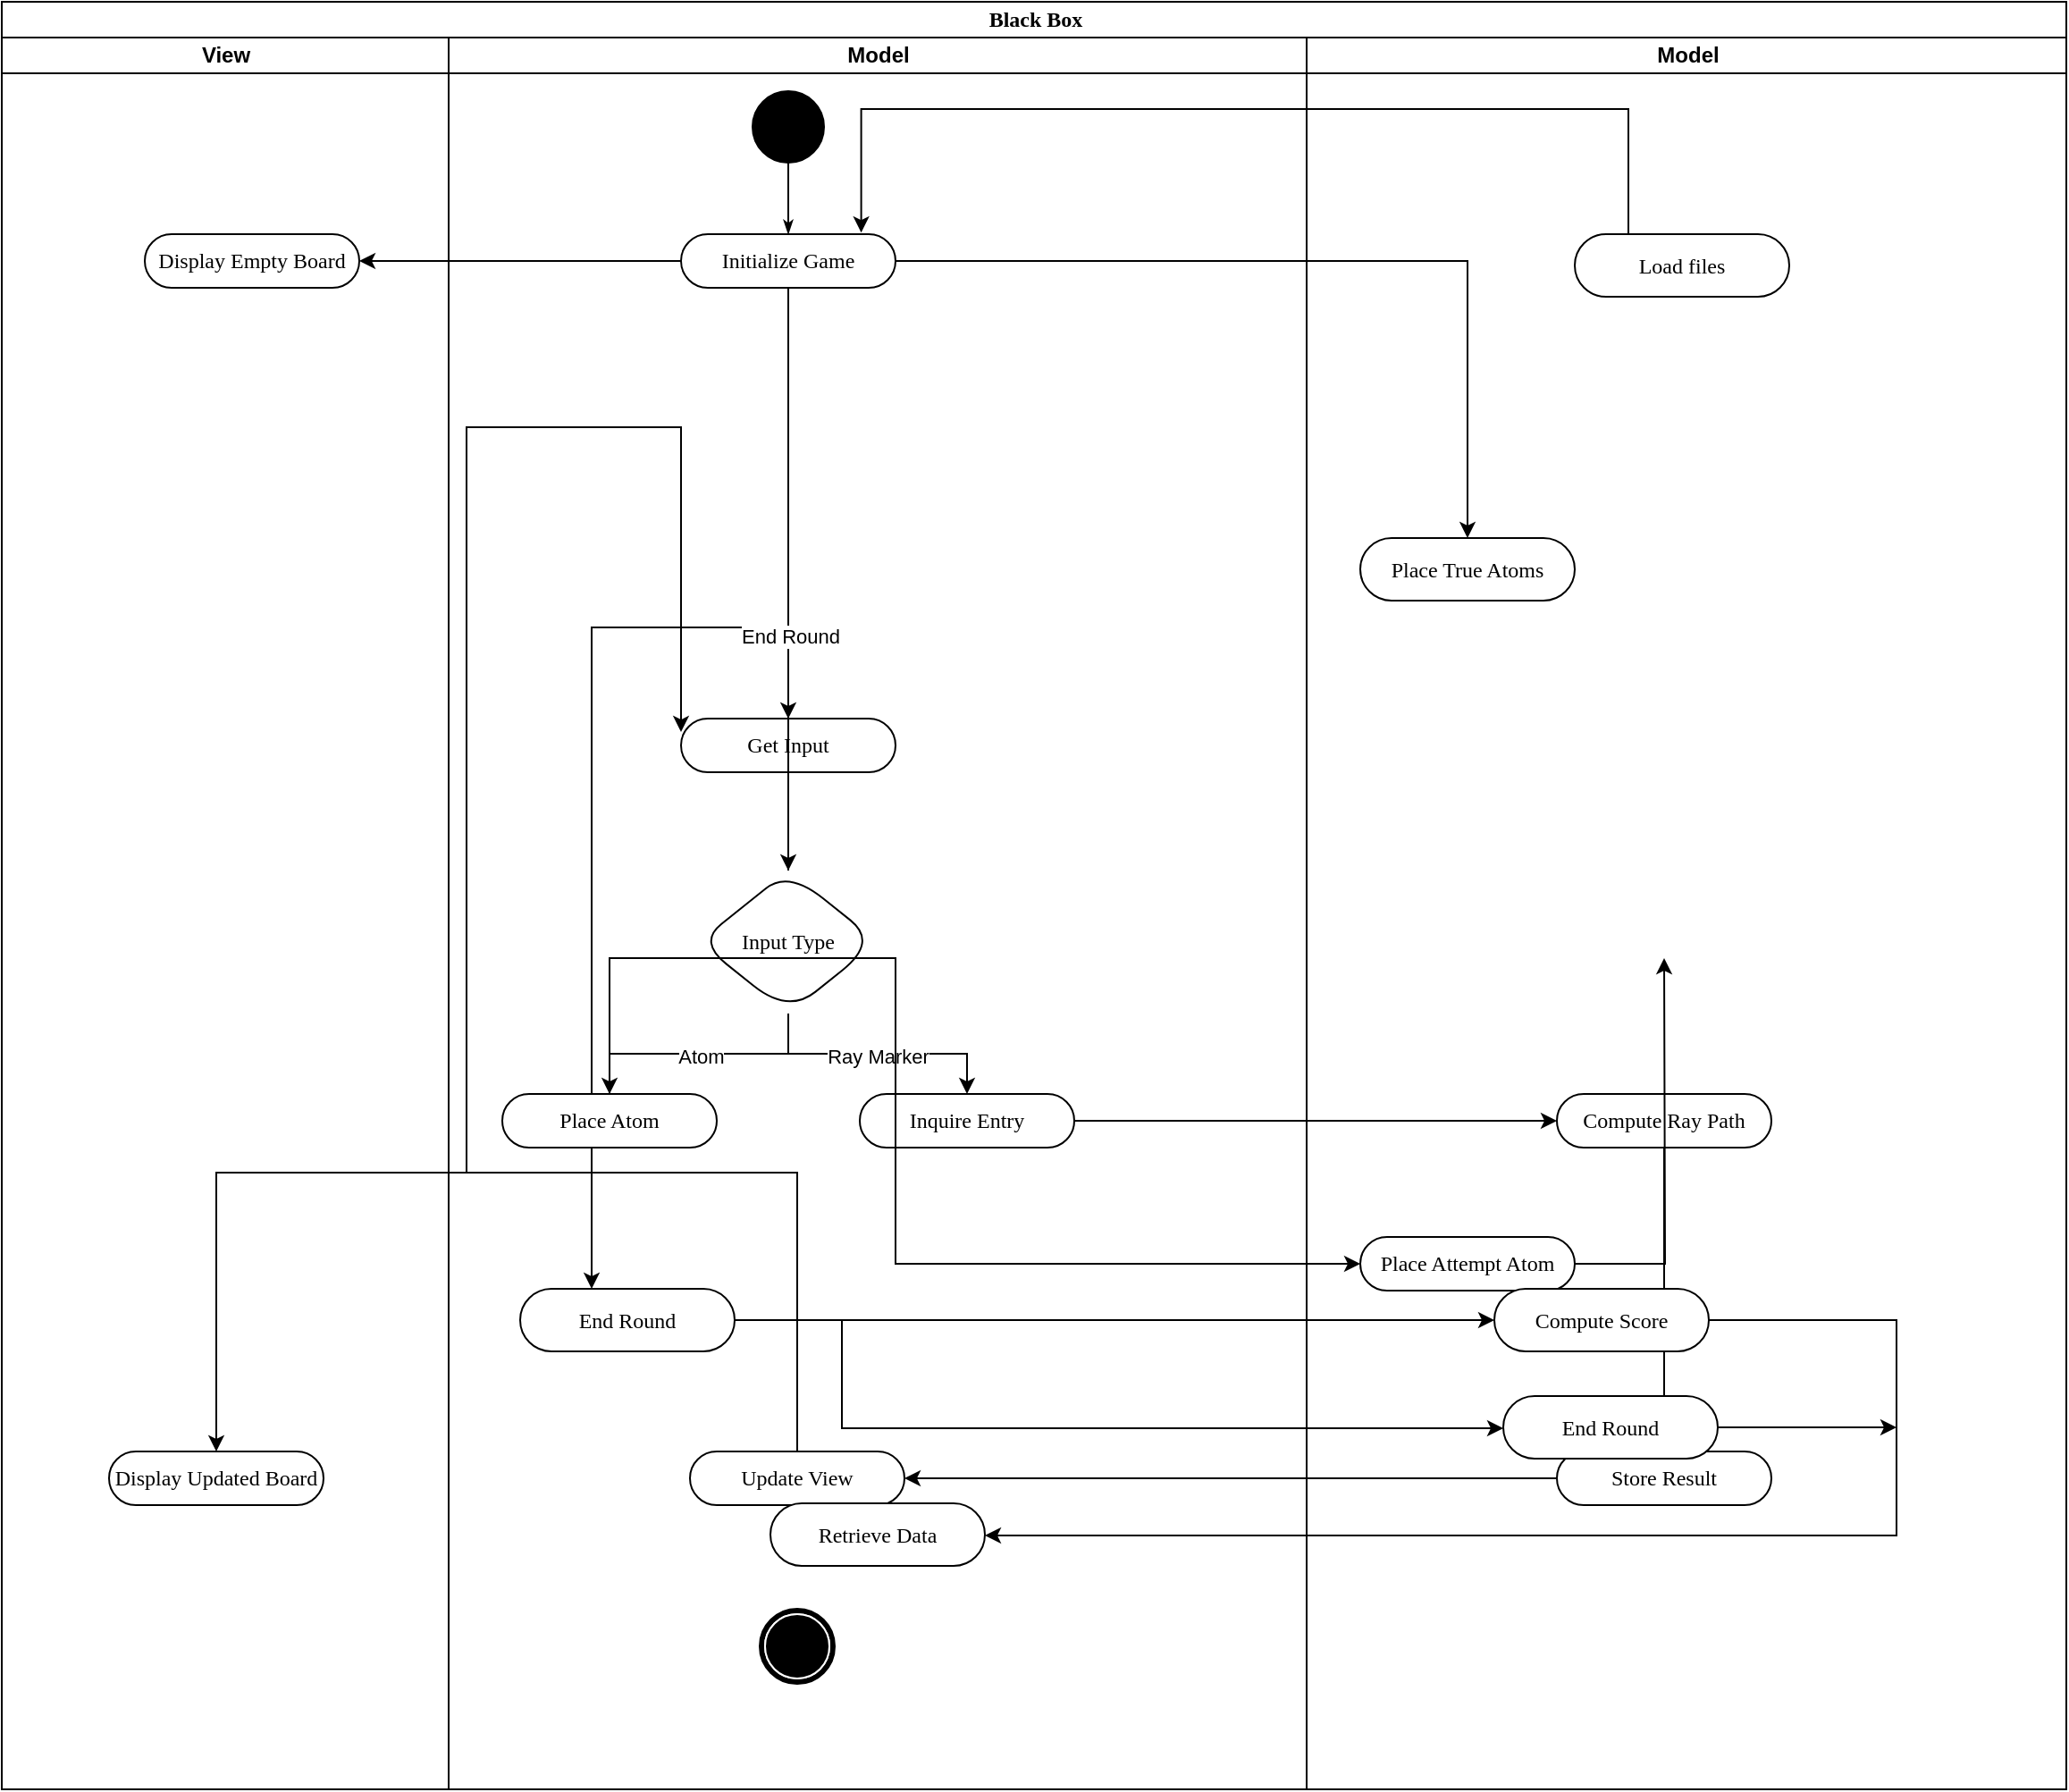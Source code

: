 <mxfile version="23.1.1" type="github">
  <diagram name="Page-1" id="0783ab3e-0a74-02c8-0abd-f7b4e66b4bec">
    <mxGraphModel dx="1434" dy="748" grid="1" gridSize="10" guides="1" tooltips="1" connect="1" arrows="1" fold="1" page="1" pageScale="1" pageWidth="850" pageHeight="1100" background="none" math="0" shadow="0">
      <root>
        <mxCell id="0" />
        <mxCell id="1" parent="0" />
        <mxCell id="1c1d494c118603dd-1" value="Black Box" style="swimlane;html=1;childLayout=stackLayout;startSize=20;rounded=0;shadow=0;comic=0;labelBackgroundColor=none;strokeWidth=1;fontFamily=Verdana;fontSize=12;align=center;" parent="1" vertex="1">
          <mxGeometry x="40" y="10" width="1155" height="1000" as="geometry" />
        </mxCell>
        <mxCell id="1c1d494c118603dd-2" value="View" style="swimlane;html=1;startSize=20;" parent="1c1d494c118603dd-1" vertex="1">
          <mxGeometry y="20" width="250" height="980" as="geometry" />
        </mxCell>
        <mxCell id="v7n7yxavQnf9r9IGpCqJ-3" value="Display Empty Board" style="rounded=1;whiteSpace=wrap;html=1;shadow=0;comic=0;labelBackgroundColor=none;strokeWidth=1;fontFamily=Verdana;fontSize=12;align=center;arcSize=50;" vertex="1" parent="1c1d494c118603dd-2">
          <mxGeometry x="80" y="110" width="120" height="30" as="geometry" />
        </mxCell>
        <mxCell id="1c1d494c118603dd-3" value="Model" style="swimlane;html=1;startSize=20;" parent="1c1d494c118603dd-1" vertex="1">
          <mxGeometry x="250" y="20" width="480" height="980" as="geometry" />
        </mxCell>
        <mxCell id="60571a20871a0731-4" value="" style="ellipse;whiteSpace=wrap;html=1;rounded=0;shadow=0;comic=0;labelBackgroundColor=none;strokeWidth=1;fillColor=#000000;fontFamily=Verdana;fontSize=12;align=center;" parent="1c1d494c118603dd-3" vertex="1">
          <mxGeometry x="170" y="30" width="40" height="40" as="geometry" />
        </mxCell>
        <mxCell id="v7n7yxavQnf9r9IGpCqJ-6" value="" style="edgeStyle=orthogonalEdgeStyle;rounded=0;orthogonalLoop=1;jettySize=auto;html=1;" edge="1" parent="1c1d494c118603dd-3" source="60571a20871a0731-8" target="v7n7yxavQnf9r9IGpCqJ-5">
          <mxGeometry relative="1" as="geometry" />
        </mxCell>
        <mxCell id="60571a20871a0731-8" value="Initialize Game" style="rounded=1;whiteSpace=wrap;html=1;shadow=0;comic=0;labelBackgroundColor=none;strokeWidth=1;fontFamily=Verdana;fontSize=12;align=center;arcSize=50;" parent="1c1d494c118603dd-3" vertex="1">
          <mxGeometry x="130" y="110" width="120" height="30" as="geometry" />
        </mxCell>
        <mxCell id="1c1d494c118603dd-27" style="edgeStyle=orthogonalEdgeStyle;rounded=0;html=1;labelBackgroundColor=none;startArrow=none;startFill=0;startSize=5;endArrow=classicThin;endFill=1;endSize=5;jettySize=auto;orthogonalLoop=1;strokeWidth=1;fontFamily=Verdana;fontSize=12" parent="1c1d494c118603dd-3" source="60571a20871a0731-4" target="60571a20871a0731-8" edge="1">
          <mxGeometry relative="1" as="geometry" />
        </mxCell>
        <mxCell id="60571a20871a0731-5" value="" style="shape=mxgraph.bpmn.shape;html=1;verticalLabelPosition=bottom;labelBackgroundColor=#ffffff;verticalAlign=top;perimeter=ellipsePerimeter;outline=end;symbol=terminate;rounded=0;shadow=0;comic=0;strokeWidth=1;fontFamily=Verdana;fontSize=12;align=center;" parent="1c1d494c118603dd-3" vertex="1">
          <mxGeometry x="175" y="880" width="40" height="40" as="geometry" />
        </mxCell>
        <mxCell id="v7n7yxavQnf9r9IGpCqJ-20" value="" style="edgeStyle=orthogonalEdgeStyle;rounded=0;orthogonalLoop=1;jettySize=auto;html=1;" edge="1" parent="1c1d494c118603dd-3" source="v7n7yxavQnf9r9IGpCqJ-5" target="v7n7yxavQnf9r9IGpCqJ-19">
          <mxGeometry relative="1" as="geometry" />
        </mxCell>
        <mxCell id="v7n7yxavQnf9r9IGpCqJ-5" value="Get Input" style="rounded=1;whiteSpace=wrap;html=1;shadow=0;comic=0;labelBackgroundColor=none;strokeWidth=1;fontFamily=Verdana;fontSize=12;align=center;arcSize=50;" vertex="1" parent="1c1d494c118603dd-3">
          <mxGeometry x="130" y="381" width="120" height="30" as="geometry" />
        </mxCell>
        <mxCell id="v7n7yxavQnf9r9IGpCqJ-22" value="" style="edgeStyle=orthogonalEdgeStyle;rounded=0;orthogonalLoop=1;jettySize=auto;html=1;" edge="1" parent="1c1d494c118603dd-3" source="v7n7yxavQnf9r9IGpCqJ-19" target="v7n7yxavQnf9r9IGpCqJ-21">
          <mxGeometry relative="1" as="geometry" />
        </mxCell>
        <mxCell id="v7n7yxavQnf9r9IGpCqJ-23" value="&lt;div&gt;Atom&lt;/div&gt;" style="edgeLabel;html=1;align=center;verticalAlign=middle;resizable=0;points=[];" vertex="1" connectable="0" parent="v7n7yxavQnf9r9IGpCqJ-22">
          <mxGeometry x="-0.4" y="1" relative="1" as="geometry">
            <mxPoint x="-28" as="offset" />
          </mxGeometry>
        </mxCell>
        <mxCell id="v7n7yxavQnf9r9IGpCqJ-25" value="" style="edgeStyle=orthogonalEdgeStyle;rounded=0;orthogonalLoop=1;jettySize=auto;html=1;" edge="1" parent="1c1d494c118603dd-3" source="v7n7yxavQnf9r9IGpCqJ-19" target="v7n7yxavQnf9r9IGpCqJ-24">
          <mxGeometry relative="1" as="geometry" />
        </mxCell>
        <mxCell id="v7n7yxavQnf9r9IGpCqJ-26" value="&lt;div&gt;Ray Marker&lt;/div&gt;" style="edgeLabel;html=1;align=center;verticalAlign=middle;resizable=0;points=[];" vertex="1" connectable="0" parent="v7n7yxavQnf9r9IGpCqJ-25">
          <mxGeometry relative="1" as="geometry">
            <mxPoint y="1" as="offset" />
          </mxGeometry>
        </mxCell>
        <mxCell id="v7n7yxavQnf9r9IGpCqJ-41" value="" style="edgeStyle=orthogonalEdgeStyle;rounded=0;orthogonalLoop=1;jettySize=auto;html=1;" edge="1" parent="1c1d494c118603dd-3" source="v7n7yxavQnf9r9IGpCqJ-19" target="v7n7yxavQnf9r9IGpCqJ-40">
          <mxGeometry relative="1" as="geometry">
            <Array as="points">
              <mxPoint x="80" y="330" />
            </Array>
          </mxGeometry>
        </mxCell>
        <mxCell id="v7n7yxavQnf9r9IGpCqJ-42" value="End Round" style="edgeLabel;html=1;align=center;verticalAlign=middle;resizable=0;points=[];" vertex="1" connectable="0" parent="v7n7yxavQnf9r9IGpCqJ-41">
          <mxGeometry x="-0.574" y="-1" relative="1" as="geometry">
            <mxPoint as="offset" />
          </mxGeometry>
        </mxCell>
        <mxCell id="v7n7yxavQnf9r9IGpCqJ-19" value="Input Type" style="rhombus;whiteSpace=wrap;html=1;fontFamily=Verdana;rounded=1;shadow=0;comic=0;labelBackgroundColor=none;strokeWidth=1;arcSize=50;" vertex="1" parent="1c1d494c118603dd-3">
          <mxGeometry x="140" y="466" width="100" height="80" as="geometry" />
        </mxCell>
        <mxCell id="v7n7yxavQnf9r9IGpCqJ-15" value="Display Updated Board" style="rounded=1;whiteSpace=wrap;html=1;shadow=0;comic=0;labelBackgroundColor=none;strokeWidth=1;fontFamily=Verdana;fontSize=12;align=center;arcSize=50;" vertex="1" parent="1c1d494c118603dd-3">
          <mxGeometry x="-190" y="791" width="120" height="30" as="geometry" />
        </mxCell>
        <mxCell id="v7n7yxavQnf9r9IGpCqJ-37" style="edgeStyle=orthogonalEdgeStyle;rounded=0;orthogonalLoop=1;jettySize=auto;html=1;entryX=0;entryY=0.25;entryDx=0;entryDy=0;" edge="1" parent="1c1d494c118603dd-3" source="v7n7yxavQnf9r9IGpCqJ-13" target="v7n7yxavQnf9r9IGpCqJ-5">
          <mxGeometry relative="1" as="geometry">
            <Array as="points">
              <mxPoint x="10" y="635" />
              <mxPoint x="10" y="218" />
            </Array>
          </mxGeometry>
        </mxCell>
        <mxCell id="v7n7yxavQnf9r9IGpCqJ-13" value="Update View" style="rounded=1;whiteSpace=wrap;html=1;shadow=0;comic=0;labelBackgroundColor=none;strokeWidth=1;fontFamily=Verdana;fontSize=12;align=center;arcSize=50;" vertex="1" parent="1c1d494c118603dd-3">
          <mxGeometry x="135" y="791" width="120" height="30" as="geometry" />
        </mxCell>
        <mxCell id="v7n7yxavQnf9r9IGpCqJ-16" value="" style="edgeStyle=orthogonalEdgeStyle;rounded=0;orthogonalLoop=1;jettySize=auto;html=1;" edge="1" parent="1c1d494c118603dd-3" source="v7n7yxavQnf9r9IGpCqJ-13" target="v7n7yxavQnf9r9IGpCqJ-15">
          <mxGeometry relative="1" as="geometry">
            <Array as="points">
              <mxPoint x="30" y="635" />
              <mxPoint x="30" y="635" />
            </Array>
          </mxGeometry>
        </mxCell>
        <mxCell id="v7n7yxavQnf9r9IGpCqJ-21" value="Place Atom" style="whiteSpace=wrap;html=1;fontFamily=Verdana;rounded=1;shadow=0;comic=0;labelBackgroundColor=none;strokeWidth=1;arcSize=50;" vertex="1" parent="1c1d494c118603dd-3">
          <mxGeometry x="30" y="591" width="120" height="30" as="geometry" />
        </mxCell>
        <mxCell id="v7n7yxavQnf9r9IGpCqJ-24" value="Inquire Entry" style="whiteSpace=wrap;html=1;fontFamily=Verdana;rounded=1;shadow=0;comic=0;labelBackgroundColor=none;strokeWidth=1;arcSize=50;" vertex="1" parent="1c1d494c118603dd-3">
          <mxGeometry x="230" y="591" width="120" height="30" as="geometry" />
        </mxCell>
        <mxCell id="v7n7yxavQnf9r9IGpCqJ-40" value="End Round" style="whiteSpace=wrap;html=1;fontFamily=Verdana;rounded=1;shadow=0;comic=0;labelBackgroundColor=none;strokeWidth=1;arcSize=50;" vertex="1" parent="1c1d494c118603dd-3">
          <mxGeometry x="40" y="700" width="120" height="35" as="geometry" />
        </mxCell>
        <mxCell id="v7n7yxavQnf9r9IGpCqJ-49" value="Retrieve Data" style="whiteSpace=wrap;html=1;fontFamily=Verdana;rounded=1;shadow=0;comic=0;labelBackgroundColor=none;strokeWidth=1;arcSize=50;" vertex="1" parent="1c1d494c118603dd-3">
          <mxGeometry x="180" y="820" width="120" height="35" as="geometry" />
        </mxCell>
        <mxCell id="1c1d494c118603dd-4" value="Model" style="swimlane;html=1;startSize=20;" parent="1c1d494c118603dd-1" vertex="1">
          <mxGeometry x="730" y="20" width="425" height="980" as="geometry" />
        </mxCell>
        <mxCell id="v7n7yxavQnf9r9IGpCqJ-1" value="Place True Atoms" style="whiteSpace=wrap;html=1;fontFamily=Verdana;rounded=1;shadow=0;comic=0;labelBackgroundColor=none;strokeWidth=1;arcSize=50;" vertex="1" parent="1c1d494c118603dd-4">
          <mxGeometry x="30" y="280" width="120" height="35" as="geometry" />
        </mxCell>
        <mxCell id="v7n7yxavQnf9r9IGpCqJ-9" value="Compute Ray Path" style="rounded=1;whiteSpace=wrap;html=1;shadow=0;comic=0;labelBackgroundColor=none;strokeWidth=1;fontFamily=Verdana;fontSize=12;align=center;arcSize=50;" vertex="1" parent="1c1d494c118603dd-4">
          <mxGeometry x="140" y="591" width="120" height="30" as="geometry" />
        </mxCell>
        <mxCell id="v7n7yxavQnf9r9IGpCqJ-11" value="Store Result" style="rounded=1;whiteSpace=wrap;html=1;shadow=0;comic=0;labelBackgroundColor=none;strokeWidth=1;fontFamily=Verdana;fontSize=12;align=center;arcSize=50;" vertex="1" parent="1c1d494c118603dd-4">
          <mxGeometry x="140" y="791" width="120" height="30" as="geometry" />
        </mxCell>
        <mxCell id="v7n7yxavQnf9r9IGpCqJ-12" value="" style="edgeStyle=orthogonalEdgeStyle;rounded=0;orthogonalLoop=1;jettySize=auto;html=1;" edge="1" parent="1c1d494c118603dd-4" source="v7n7yxavQnf9r9IGpCqJ-9" target="v7n7yxavQnf9r9IGpCqJ-11">
          <mxGeometry relative="1" as="geometry" />
        </mxCell>
        <mxCell id="v7n7yxavQnf9r9IGpCqJ-34" style="edgeStyle=orthogonalEdgeStyle;rounded=0;orthogonalLoop=1;jettySize=auto;html=1;" edge="1" parent="1c1d494c118603dd-4" source="v7n7yxavQnf9r9IGpCqJ-32">
          <mxGeometry relative="1" as="geometry">
            <mxPoint x="200" y="515" as="targetPoint" />
          </mxGeometry>
        </mxCell>
        <mxCell id="v7n7yxavQnf9r9IGpCqJ-32" value="&lt;div&gt;Place Attempt Atom&lt;/div&gt;" style="rounded=1;whiteSpace=wrap;html=1;shadow=0;comic=0;labelBackgroundColor=none;strokeWidth=1;fontFamily=Verdana;fontSize=12;align=center;arcSize=50;" vertex="1" parent="1c1d494c118603dd-4">
          <mxGeometry x="30" y="671" width="120" height="30" as="geometry" />
        </mxCell>
        <mxCell id="v7n7yxavQnf9r9IGpCqJ-43" value="Compute Score" style="whiteSpace=wrap;html=1;fontFamily=Verdana;rounded=1;shadow=0;comic=0;labelBackgroundColor=none;strokeWidth=1;arcSize=50;" vertex="1" parent="1c1d494c118603dd-4">
          <mxGeometry x="105" y="700" width="120" height="35" as="geometry" />
        </mxCell>
        <mxCell id="lArbAAyCYdmzpb62D9hA-2" value="Load files" style="whiteSpace=wrap;html=1;fontFamily=Verdana;rounded=1;shadow=0;comic=0;labelBackgroundColor=none;strokeWidth=1;arcSize=50;" vertex="1" parent="1c1d494c118603dd-4">
          <mxGeometry x="150" y="110" width="120" height="35" as="geometry" />
        </mxCell>
        <mxCell id="v7n7yxavQnf9r9IGpCqJ-51" style="edgeStyle=orthogonalEdgeStyle;rounded=0;orthogonalLoop=1;jettySize=auto;html=1;" edge="1" parent="1c1d494c118603dd-4" source="v7n7yxavQnf9r9IGpCqJ-46">
          <mxGeometry relative="1" as="geometry">
            <mxPoint x="330" y="777.5" as="targetPoint" />
          </mxGeometry>
        </mxCell>
        <mxCell id="v7n7yxavQnf9r9IGpCqJ-46" value="End Round" style="whiteSpace=wrap;html=1;fontFamily=Verdana;rounded=1;shadow=0;comic=0;labelBackgroundColor=none;strokeWidth=1;arcSize=50;" vertex="1" parent="1c1d494c118603dd-4">
          <mxGeometry x="110" y="760" width="120" height="35" as="geometry" />
        </mxCell>
        <mxCell id="v7n7yxavQnf9r9IGpCqJ-2" value="" style="edgeStyle=orthogonalEdgeStyle;rounded=0;orthogonalLoop=1;jettySize=auto;html=1;" edge="1" parent="1c1d494c118603dd-1" source="60571a20871a0731-8" target="v7n7yxavQnf9r9IGpCqJ-1">
          <mxGeometry relative="1" as="geometry" />
        </mxCell>
        <mxCell id="v7n7yxavQnf9r9IGpCqJ-4" value="" style="edgeStyle=orthogonalEdgeStyle;rounded=0;orthogonalLoop=1;jettySize=auto;html=1;" edge="1" parent="1c1d494c118603dd-1" source="60571a20871a0731-8" target="v7n7yxavQnf9r9IGpCqJ-3">
          <mxGeometry relative="1" as="geometry" />
        </mxCell>
        <mxCell id="v7n7yxavQnf9r9IGpCqJ-29" style="edgeStyle=orthogonalEdgeStyle;rounded=0;orthogonalLoop=1;jettySize=auto;html=1;entryX=0;entryY=0.5;entryDx=0;entryDy=0;" edge="1" parent="1c1d494c118603dd-1" source="v7n7yxavQnf9r9IGpCqJ-24" target="v7n7yxavQnf9r9IGpCqJ-9">
          <mxGeometry relative="1" as="geometry" />
        </mxCell>
        <mxCell id="v7n7yxavQnf9r9IGpCqJ-14" value="" style="edgeStyle=orthogonalEdgeStyle;rounded=0;orthogonalLoop=1;jettySize=auto;html=1;" edge="1" parent="1c1d494c118603dd-1" source="v7n7yxavQnf9r9IGpCqJ-11" target="v7n7yxavQnf9r9IGpCqJ-13">
          <mxGeometry relative="1" as="geometry" />
        </mxCell>
        <mxCell id="v7n7yxavQnf9r9IGpCqJ-33" style="edgeStyle=orthogonalEdgeStyle;rounded=0;orthogonalLoop=1;jettySize=auto;html=1;entryX=0;entryY=0.5;entryDx=0;entryDy=0;" edge="1" parent="1c1d494c118603dd-1" source="v7n7yxavQnf9r9IGpCqJ-21" target="v7n7yxavQnf9r9IGpCqJ-32">
          <mxGeometry relative="1" as="geometry">
            <mxPoint x="340" y="560" as="targetPoint" />
            <Array as="points">
              <mxPoint x="500" y="535" />
            </Array>
          </mxGeometry>
        </mxCell>
        <mxCell id="lArbAAyCYdmzpb62D9hA-4" style="edgeStyle=orthogonalEdgeStyle;rounded=0;orthogonalLoop=1;jettySize=auto;html=1;entryX=0.84;entryY=-0.03;entryDx=0;entryDy=0;entryPerimeter=0;" edge="1" parent="1c1d494c118603dd-1" source="lArbAAyCYdmzpb62D9hA-2" target="60571a20871a0731-8">
          <mxGeometry relative="1" as="geometry">
            <mxPoint x="850" y="60" as="targetPoint" />
            <Array as="points">
              <mxPoint x="910" y="60" />
              <mxPoint x="481" y="60" />
            </Array>
          </mxGeometry>
        </mxCell>
        <mxCell id="v7n7yxavQnf9r9IGpCqJ-47" value="" style="edgeStyle=orthogonalEdgeStyle;rounded=0;orthogonalLoop=1;jettySize=auto;html=1;" edge="1" parent="1c1d494c118603dd-1" source="v7n7yxavQnf9r9IGpCqJ-40" target="v7n7yxavQnf9r9IGpCqJ-46">
          <mxGeometry relative="1" as="geometry">
            <Array as="points">
              <mxPoint x="470" y="738" />
              <mxPoint x="470" y="798" />
            </Array>
          </mxGeometry>
        </mxCell>
        <mxCell id="v7n7yxavQnf9r9IGpCqJ-44" value="" style="edgeStyle=orthogonalEdgeStyle;rounded=0;orthogonalLoop=1;jettySize=auto;html=1;exitX=1;exitY=0.5;exitDx=0;exitDy=0;" edge="1" parent="1c1d494c118603dd-1" source="v7n7yxavQnf9r9IGpCqJ-40" target="v7n7yxavQnf9r9IGpCqJ-43">
          <mxGeometry relative="1" as="geometry">
            <mxPoint x="770" y="737.5" as="sourcePoint" />
          </mxGeometry>
        </mxCell>
        <mxCell id="v7n7yxavQnf9r9IGpCqJ-50" value="" style="edgeStyle=orthogonalEdgeStyle;rounded=0;orthogonalLoop=1;jettySize=auto;html=1;" edge="1" parent="1c1d494c118603dd-1" source="v7n7yxavQnf9r9IGpCqJ-43" target="v7n7yxavQnf9r9IGpCqJ-49">
          <mxGeometry relative="1" as="geometry">
            <Array as="points">
              <mxPoint x="1060" y="738" />
              <mxPoint x="1060" y="858" />
            </Array>
          </mxGeometry>
        </mxCell>
      </root>
    </mxGraphModel>
  </diagram>
</mxfile>

